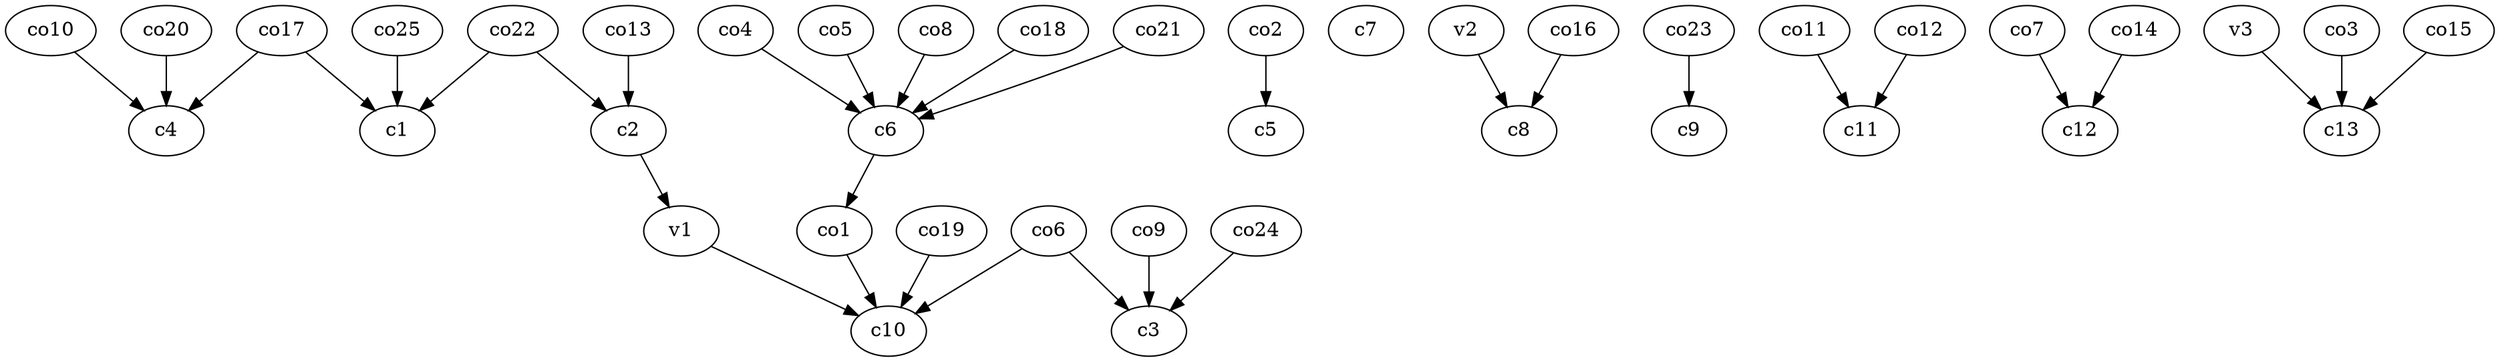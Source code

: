 strict digraph  {
c1;
c2;
c3;
c4;
c5;
c6;
c7;
c8;
c9;
c10;
c11;
c12;
c13;
v1;
v2;
v3;
co1;
co2;
co3;
co4;
co5;
co6;
co7;
co8;
co9;
co10;
co11;
co12;
co13;
co14;
co15;
co16;
co17;
co18;
co19;
co20;
co21;
co22;
co23;
co24;
co25;
c2 -> v1  [weight=1];
c6 -> co1  [weight=1];
v1 -> c10  [weight=1];
v2 -> c8  [weight=1];
v3 -> c13  [weight=1];
co1 -> c10  [weight=1];
co2 -> c5  [weight=1];
co3 -> c13  [weight=1];
co4 -> c6  [weight=1];
co5 -> c6  [weight=1];
co6 -> c3  [weight=1];
co6 -> c10  [weight=1];
co7 -> c12  [weight=1];
co8 -> c6  [weight=1];
co9 -> c3  [weight=1];
co10 -> c4  [weight=1];
co11 -> c11  [weight=1];
co12 -> c11  [weight=1];
co13 -> c2  [weight=1];
co14 -> c12  [weight=1];
co15 -> c13  [weight=1];
co16 -> c8  [weight=1];
co17 -> c1  [weight=1];
co17 -> c4  [weight=1];
co18 -> c6  [weight=1];
co19 -> c10  [weight=1];
co20 -> c4  [weight=1];
co21 -> c6  [weight=1];
co22 -> c1  [weight=1];
co22 -> c2  [weight=1];
co23 -> c9  [weight=1];
co24 -> c3  [weight=1];
co25 -> c1  [weight=1];
}
